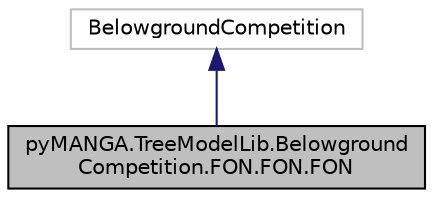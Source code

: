 digraph "pyMANGA.TreeModelLib.BelowgroundCompetition.FON.FON.FON"
{
  edge [fontname="Helvetica",fontsize="10",labelfontname="Helvetica",labelfontsize="10"];
  node [fontname="Helvetica",fontsize="10",shape=record];
  Node1 [label="pyMANGA.TreeModelLib.Belowground\lCompetition.FON.FON.FON",height=0.2,width=0.4,color="black", fillcolor="grey75", style="filled", fontcolor="black"];
  Node2 -> Node1 [dir="back",color="midnightblue",fontsize="10",style="solid",fontname="Helvetica"];
  Node2 [label="BelowgroundCompetition",height=0.2,width=0.4,color="grey75", fillcolor="white", style="filled"];
}
